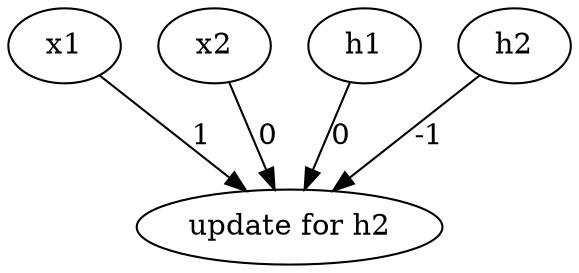 digraph G {
update [label="update for h2"];
x1 -> update [label="1"];
x2 -> update [label="0"];
h1 -> update [label="0"];
h2 -> update [label="-1"];
}
